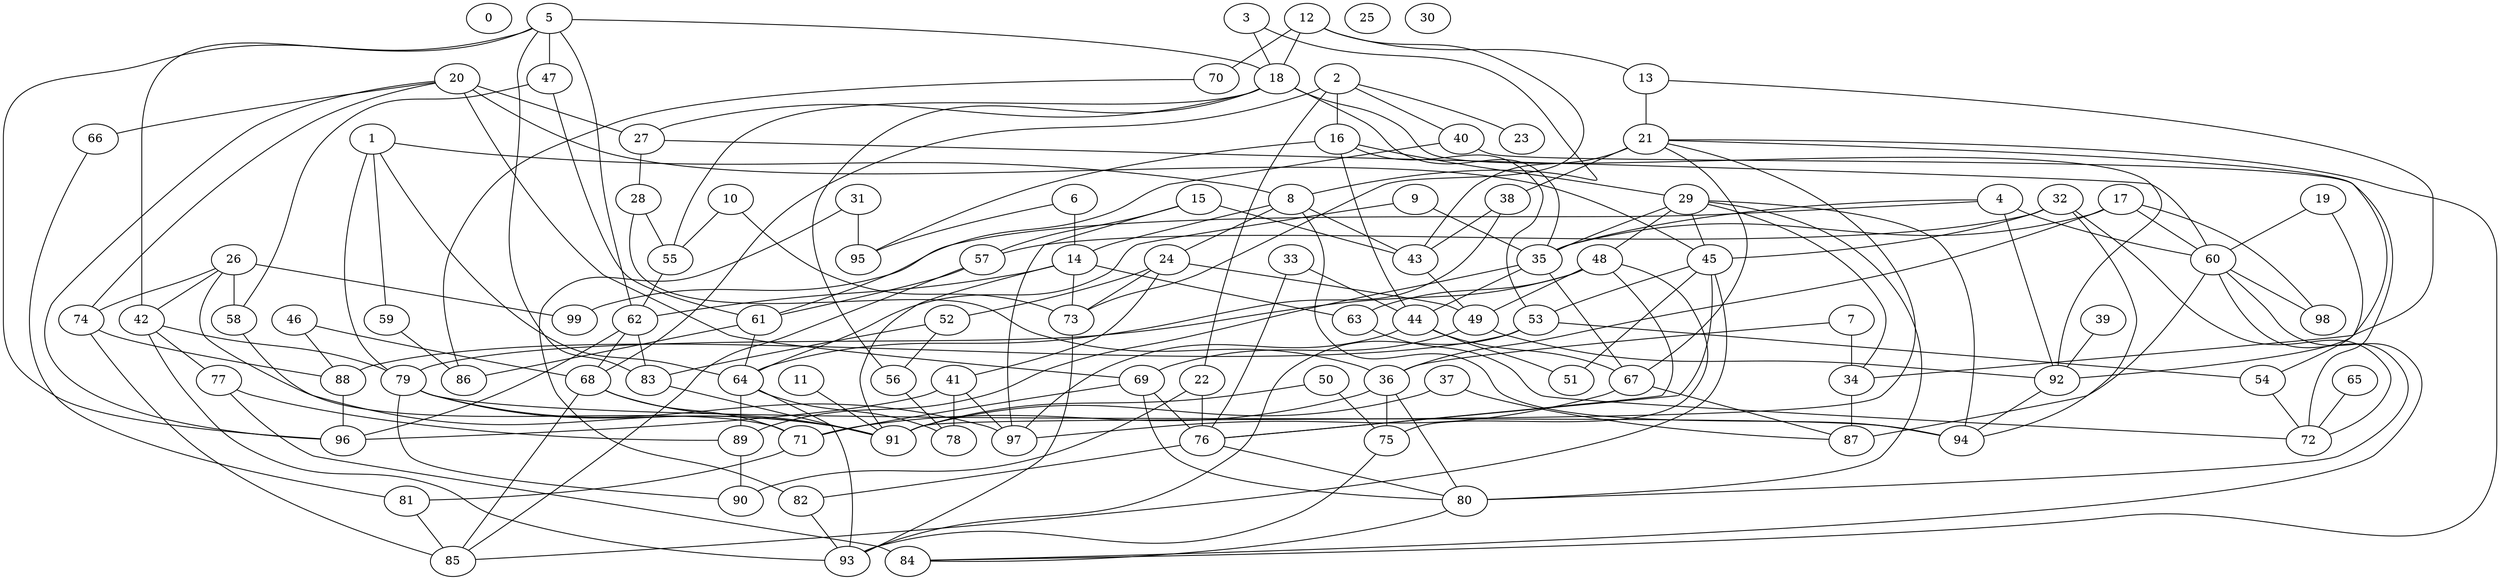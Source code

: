 strict graph "" {
	0;
	1 -- 8	[weight=8];
	1 -- 59	[weight=7];
	1 -- 64	[weight=5];
	1 -- 79	[weight=7];
	2 -- 16	[weight=9];
	2 -- 22	[weight=10];
	2 -- 23	[weight=10];
	2 -- 40	[weight=5];
	2 -- 68	[weight=0];
	3 -- 8	[weight=1];
	3 -- 18	[weight=0];
	4 -- 35	[weight=1];
	4 -- 60	[weight=7];
	4 -- 92	[weight=1];
	4 -- 99	[weight=6];
	5 -- 18	[weight=3];
	5 -- 42	[weight=9];
	5 -- 47	[weight=7];
	5 -- 62	[weight=6];
	5 -- 83	[weight=1];
	5 -- 96	[weight=2];
	6 -- 14	[weight=7];
	6 -- 95	[weight=6];
	7 -- 34	[weight=6];
	7 -- 36	[weight=2];
	8 -- 14	[weight=7];
	8 -- 24	[weight=6];
	8 -- 43	[weight=5];
	8 -- 94	[weight=4];
	9 -- 35	[weight=9];
	9 -- 64	[weight=1];
	10 -- 55	[weight=2];
	10 -- 73	[weight=9];
	11 -- 91	[weight=8];
	12 -- 13	[weight=9];
	12 -- 18	[weight=5];
	12 -- 70	[weight=9];
	12 -- 73	[weight=4];
	13 -- 21	[weight=9];
	13 -- 34	[weight=5];
	14 -- 62	[weight=3];
	14 -- 63	[weight=9];
	14 -- 73	[weight=3];
	14 -- 91	[weight=7];
	15 -- 43	[weight=9];
	15 -- 57	[weight=1];
	15 -- 97	[weight=4];
	16 -- 29	[weight=5];
	16 -- 44	[weight=6];
	16 -- 53	[weight=3];
	16 -- 95	[weight=0];
	17 -- 35	[weight=3];
	17 -- 36	[weight=7];
	17 -- 60	[weight=1];
	17 -- 98	[weight=8];
	18 -- 27	[weight=0];
	18 -- 35	[weight=1];
	18 -- 55	[weight=2];
	18 -- 56	[weight=6];
	18 -- 92	[weight=6];
	19 -- 54	[weight=6];
	19 -- 60	[weight=4];
	20 -- 27	[weight=9];
	20 -- 45	[weight=4];
	20 -- 66	[weight=6];
	20 -- 69	[weight=1];
	20 -- 74	[weight=1];
	20 -- 96	[weight=5];
	21 -- 38	[weight=6];
	21 -- 43	[weight=7];
	21 -- 67	[weight=1];
	21 -- 84	[weight=2];
	21 -- 91	[weight=8];
	21 -- 92	[weight=2];
	22 -- 76	[weight=9];
	22 -- 90	[weight=7];
	24 -- 41	[weight=6];
	24 -- 49	[weight=2];
	24 -- 52	[weight=4];
	24 -- 73	[weight=7];
	25;
	26 -- 42	[weight=3];
	26 -- 58	[weight=10];
	26 -- 74	[weight=2];
	26 -- 91	[weight=0];
	26 -- 99	[weight=10];
	27 -- 28	[weight=1];
	27 -- 60	[weight=9];
	28 -- 36	[weight=3];
	28 -- 55	[weight=0];
	29 -- 34	[weight=1];
	29 -- 35	[weight=4];
	29 -- 45	[weight=2];
	29 -- 48	[weight=2];
	29 -- 80	[weight=0];
	29 -- 94	[weight=8];
	30;
	31 -- 82	[weight=0];
	31 -- 95	[weight=3];
	32 -- 45	[weight=9];
	32 -- 57	[weight=1];
	32 -- 72	[weight=1];
	32 -- 94	[weight=9];
	33 -- 44	[weight=0];
	33 -- 76	[weight=1];
	34 -- 87	[weight=8];
	35 -- 44	[weight=9];
	35 -- 67	[weight=5];
	35 -- 89	[weight=3];
	36 -- 71	[weight=6];
	36 -- 75	[weight=9];
	36 -- 80	[weight=8];
	37 -- 87	[weight=5];
	37 -- 91	[weight=6];
	38 -- 43	[weight=5];
	38 -- 64	[weight=1];
	39 -- 92	[weight=5];
	40 -- 61	[weight=0];
	40 -- 72	[weight=3];
	41 -- 78	[weight=3];
	41 -- 96	[weight=3];
	41 -- 97	[weight=9];
	42 -- 77	[weight=9];
	42 -- 79	[weight=4];
	42 -- 93	[weight=5];
	43 -- 49	[weight=4];
	44 -- 51	[weight=0];
	44 -- 67	[weight=7];
	44 -- 97	[weight=10];
	45 -- 51	[weight=10];
	45 -- 53	[weight=7];
	45 -- 76	[weight=7];
	45 -- 85	[weight=8];
	46 -- 68	[weight=9];
	46 -- 88	[weight=4];
	47 -- 58	[weight=2];
	47 -- 61	[weight=0];
	48 -- 49	[weight=6];
	48 -- 63	[weight=7];
	48 -- 75	[weight=1];
	48 -- 76	[weight=1];
	48 -- 79	[weight=3];
	49 -- 69	[weight=1];
	49 -- 92	[weight=5];
	50 -- 75	[weight=2];
	50 -- 91	[weight=5];
	52 -- 56	[weight=10];
	52 -- 83	[weight=6];
	53 -- 54	[weight=6];
	53 -- 88	[weight=3];
	53 -- 93	[weight=8];
	54 -- 72	[weight=3];
	55 -- 62	[weight=0];
	56 -- 78	[weight=1];
	57 -- 61	[weight=2];
	57 -- 85	[weight=6];
	58 -- 71	[weight=7];
	59 -- 86	[weight=10];
	60 -- 80	[weight=1];
	60 -- 84	[weight=0];
	60 -- 87	[weight=9];
	60 -- 98	[weight=1];
	61 -- 64	[weight=2];
	61 -- 86	[weight=10];
	62 -- 68	[weight=2];
	62 -- 83	[weight=9];
	62 -- 96	[weight=1];
	63 -- 72	[weight=0];
	64 -- 78	[weight=9];
	64 -- 89	[weight=10];
	64 -- 93	[weight=5];
	65 -- 72	[weight=4];
	66 -- 81	[weight=1];
	67 -- 87	[weight=3];
	67 -- 97	[weight=9];
	68 -- 71	[weight=5];
	68 -- 85	[weight=9];
	68 -- 91	[weight=6];
	69 -- 71	[weight=9];
	69 -- 76	[weight=1];
	69 -- 80	[weight=1];
	70 -- 86	[weight=7];
	71 -- 81	[weight=1];
	73 -- 93	[weight=1];
	74 -- 85	[weight=6];
	74 -- 88	[weight=7];
	75 -- 93	[weight=4];
	76 -- 80	[weight=9];
	76 -- 82	[weight=9];
	77 -- 84	[weight=8];
	77 -- 89	[weight=4];
	79 -- 90	[weight=0];
	79 -- 91	[weight=1];
	79 -- 94	[weight=5];
	79 -- 97	[weight=10];
	80 -- 84	[weight=2];
	81 -- 85	[weight=10];
	82 -- 93	[weight=6];
	83 -- 91	[weight=0];
	88 -- 96	[weight=9];
	89 -- 90	[weight=9];
	92 -- 94	[weight=1];
}
